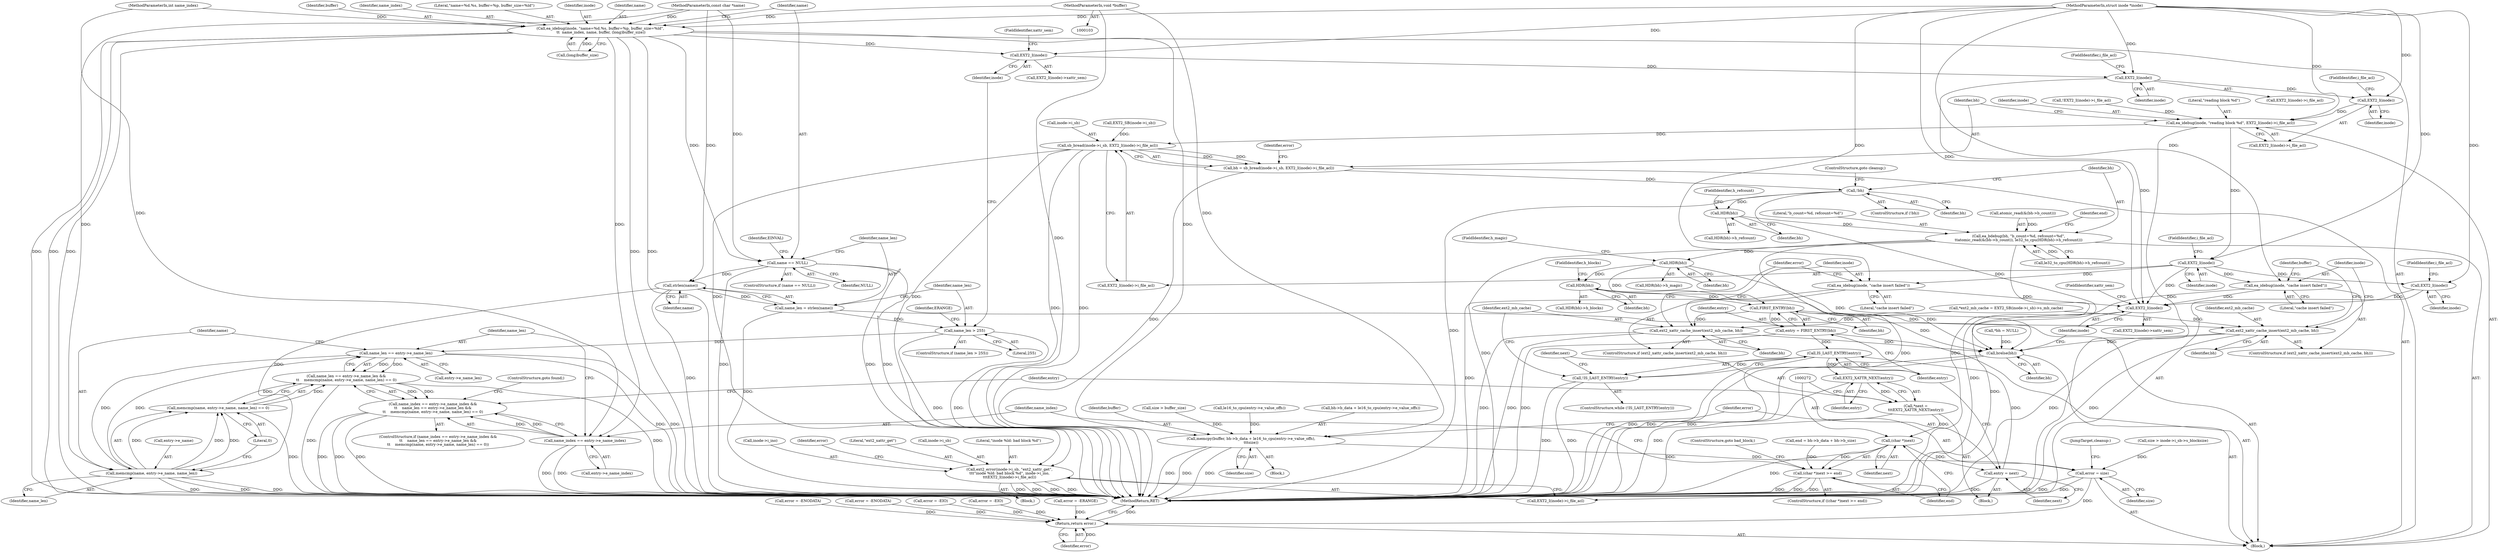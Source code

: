digraph "0_linux_be0726d33cb8f411945884664924bed3cb8c70ee_7@pointer" {
"1000107" [label="(MethodParameterIn,void *buffer)"];
"1000128" [label="(Call,ea_idebug(inode, \"name=%d.%s, buffer=%p, buffer_size=%ld\",\n \t\t  name_index, name, buffer, (long)buffer_size))"];
"1000138" [label="(Call,name == NULL)"];
"1000146" [label="(Call,strlen(name))"];
"1000144" [label="(Call,name_len = strlen(name))"];
"1000149" [label="(Call,name_len > 255)"];
"1000284" [label="(Call,name_len == entry->e_name_len)"];
"1000283" [label="(Call,name_len == entry->e_name_len &&\n\t\t    memcmp(name, entry->e_name, name_len) == 0)"];
"1000277" [label="(Call,name_index == entry->e_name_index &&\n\t\t    name_len == entry->e_name_len &&\n\t\t    memcmp(name, entry->e_name, name_len) == 0)"];
"1000290" [label="(Call,memcmp(name, entry->e_name, name_len))"];
"1000289" [label="(Call,memcmp(name, entry->e_name, name_len) == 0)"];
"1000158" [label="(Call,EXT2_I(inode))"];
"1000168" [label="(Call,EXT2_I(inode))"];
"1000176" [label="(Call,EXT2_I(inode))"];
"1000172" [label="(Call,ea_idebug(inode, \"reading block %d\", EXT2_I(inode)->i_file_acl))"];
"1000181" [label="(Call,sb_bread(inode->i_sb, EXT2_I(inode)->i_file_acl))"];
"1000179" [label="(Call,bh = sb_bread(inode->i_sb, EXT2_I(inode)->i_file_acl))"];
"1000194" [label="(Call,!bh)"];
"1000207" [label="(Call,HDR(bh))"];
"1000197" [label="(Call,ea_bdebug(bh, \"b_count=%d, refcount=%d\",\n\t\tatomic_read(&(bh->b_count)), le32_to_cpu(HDR(bh)->h_refcount)))"];
"1000223" [label="(Call,HDR(bh))"];
"1000230" [label="(Call,HDR(bh))"];
"1000257" [label="(Call,FIRST_ENTRY(bh))"];
"1000255" [label="(Call,entry = FIRST_ENTRY(bh))"];
"1000261" [label="(Call,IS_LAST_ENTRY(entry))"];
"1000260" [label="(Call,!IS_LAST_ENTRY(entry))"];
"1000267" [label="(Call,EXT2_XATTR_NEXT(entry))"];
"1000265" [label="(Call,*next =\n\t\t\tEXT2_XATTR_NEXT(entry))"];
"1000271" [label="(Call,(char *)next)"];
"1000270" [label="(Call,(char *)next >= end)"];
"1000298" [label="(Call,entry = next)"];
"1000302" [label="(Call,ext2_xattr_cache_insert(ext2_mb_cache, bh))"];
"1000383" [label="(Call,brelse(bh))"];
"1000350" [label="(Call,ext2_xattr_cache_insert(ext2_mb_cache, bh))"];
"1000237" [label="(Call,ext2_error(inode->i_sb, \"ext2_xattr_get\",\n\t\t\t\"inode %ld: bad block %d\", inode->i_ino,\n\t\t\tEXT2_I(inode)->i_file_acl))"];
"1000186" [label="(Call,EXT2_I(inode))"];
"1000247" [label="(Call,EXT2_I(inode))"];
"1000388" [label="(Call,EXT2_I(inode))"];
"1000305" [label="(Call,ea_idebug(inode, \"cache insert failed\"))"];
"1000353" [label="(Call,ea_idebug(inode, \"cache insert failed\"))"];
"1000278" [label="(Call,name_index == entry->e_name_index)"];
"1000368" [label="(Call,memcpy(buffer, bh->b_data + le16_to_cpu(entry->e_value_offs),\n\t\t\tsize))"];
"1000379" [label="(Call,error = size)"];
"1000391" [label="(Return,return error;)"];
"1000251" [label="(Identifier,error)"];
"1000105" [label="(MethodParameterIn,int name_index)"];
"1000388" [label="(Call,EXT2_I(inode))"];
"1000230" [label="(Call,HDR(bh))"];
"1000374" [label="(Call,le16_to_cpu(entry->e_value_offs))"];
"1000391" [label="(Return,return error;)"];
"1000354" [label="(Identifier,inode)"];
"1000131" [label="(Identifier,name_index)"];
"1000359" [label="(Call,error = -ERANGE)"];
"1000370" [label="(Call,bh->b_data + le16_to_cpu(entry->e_value_offs))"];
"1000107" [label="(MethodParameterIn,void *buffer)"];
"1000232" [label="(FieldIdentifier,h_blocks)"];
"1000222" [label="(Call,HDR(bh)->h_magic)"];
"1000256" [label="(Identifier,entry)"];
"1000267" [label="(Call,EXT2_XATTR_NEXT(entry))"];
"1000297" [label="(ControlStructure,goto found;)"];
"1000389" [label="(Identifier,inode)"];
"1000206" [label="(Call,HDR(bh)->h_refcount)"];
"1000393" [label="(MethodReturn,RET)"];
"1000186" [label="(Call,EXT2_I(inode))"];
"1000303" [label="(Identifier,ext2_mb_cache)"];
"1000296" [label="(Literal,0)"];
"1000274" [label="(Identifier,end)"];
"1000258" [label="(Identifier,bh)"];
"1000199" [label="(Literal,\"b_count=%d, refcount=%d\")"];
"1000151" [label="(Literal,255)"];
"1000130" [label="(Literal,\"name=%d.%s, buffer=%p, buffer_size=%ld\")"];
"1000176" [label="(Call,EXT2_I(inode))"];
"1000150" [label="(Identifier,name_len)"];
"1000172" [label="(Call,ea_idebug(inode, \"reading block %d\", EXT2_I(inode)->i_file_acl))"];
"1000309" [label="(Identifier,error)"];
"1000380" [label="(Identifier,error)"];
"1000229" [label="(Call,HDR(bh)->h_blocks)"];
"1000209" [label="(FieldIdentifier,h_refcount)"];
"1000357" [label="(Identifier,buffer)"];
"1000353" [label="(Call,ea_idebug(inode, \"cache insert failed\"))"];
"1000384" [label="(Identifier,bh)"];
"1000145" [label="(Identifier,name_len)"];
"1000167" [label="(Call,EXT2_I(inode)->i_file_acl)"];
"1000306" [label="(Identifier,inode)"];
"1000390" [label="(FieldIdentifier,xattr_sem)"];
"1000266" [label="(Identifier,next)"];
"1000241" [label="(Literal,\"ext2_xattr_get\")"];
"1000349" [label="(ControlStructure,if (ext2_xattr_cache_insert(ext2_mb_cache, bh)))"];
"1000196" [label="(ControlStructure,goto cleanup;)"];
"1000168" [label="(Call,EXT2_I(inode))"];
"1000177" [label="(Identifier,inode)"];
"1000144" [label="(Call,name_len = strlen(name))"];
"1000263" [label="(Block,)"];
"1000195" [label="(Identifier,bh)"];
"1000305" [label="(Call,ea_idebug(inode, \"cache insert failed\"))"];
"1000137" [label="(ControlStructure,if (name == NULL))"];
"1000194" [label="(Call,!bh)"];
"1000198" [label="(Identifier,bh)"];
"1000231" [label="(Identifier,bh)"];
"1000143" [label="(Identifier,EINVAL)"];
"1000270" [label="(Call,(char *)next >= end)"];
"1000285" [label="(Identifier,name_len)"];
"1000161" [label="(Call,error = -ENODATA)"];
"1000197" [label="(Call,ea_bdebug(bh, \"b_count=%d, refcount=%d\",\n\t\tatomic_read(&(bh->b_count)), le32_to_cpu(HDR(bh)->h_refcount)))"];
"1000159" [label="(Identifier,inode)"];
"1000188" [label="(FieldIdentifier,i_file_acl)"];
"1000392" [label="(Identifier,error)"];
"1000265" [label="(Call,*next =\n\t\t\tEXT2_XATTR_NEXT(entry))"];
"1000255" [label="(Call,entry = FIRST_ENTRY(bh))"];
"1000187" [label="(Identifier,inode)"];
"1000308" [label="(Call,error = -ENODATA)"];
"1000295" [label="(Identifier,name_len)"];
"1000248" [label="(Identifier,inode)"];
"1000275" [label="(ControlStructure,goto bad_block;)"];
"1000329" [label="(Call,size > inode->i_sb->s_blocksize)"];
"1000260" [label="(Call,!IS_LAST_ENTRY(entry))"];
"1000154" [label="(Identifier,ERANGE)"];
"1000307" [label="(Literal,\"cache insert failed\")"];
"1000278" [label="(Call,name_index == entry->e_name_index)"];
"1000269" [label="(ControlStructure,if ((char *)next >= end))"];
"1000300" [label="(Identifier,next)"];
"1000304" [label="(Identifier,bh)"];
"1000369" [label="(Identifier,buffer)"];
"1000302" [label="(Call,ext2_xattr_cache_insert(ext2_mb_cache, bh))"];
"1000146" [label="(Call,strlen(name))"];
"1000382" [label="(JumpTarget,cleanup:)"];
"1000368" [label="(Call,memcpy(buffer, bh->b_data + le16_to_cpu(entry->e_value_offs),\n\t\t\tsize))"];
"1000350" [label="(Call,ext2_xattr_cache_insert(ext2_mb_cache, bh))"];
"1000352" [label="(Identifier,bh)"];
"1000160" [label="(FieldIdentifier,xattr_sem)"];
"1000276" [label="(ControlStructure,if (name_index == entry->e_name_index &&\n\t\t    name_len == entry->e_name_len &&\n\t\t    memcmp(name, entry->e_name, name_len) == 0))"];
"1000208" [label="(Identifier,bh)"];
"1000120" [label="(Call,*ext2_mb_cache = EXT2_SB(inode->i_sb)->s_mb_cache)"];
"1000224" [label="(Identifier,bh)"];
"1000185" [label="(Call,EXT2_I(inode)->i_file_acl)"];
"1000181" [label="(Call,sb_bread(inode->i_sb, EXT2_I(inode)->i_file_acl))"];
"1000249" [label="(FieldIdentifier,i_file_acl)"];
"1000379" [label="(Call,error = size)"];
"1000129" [label="(Identifier,inode)"];
"1000358" [label="(Block,)"];
"1000225" [label="(FieldIdentifier,h_magic)"];
"1000261" [label="(Call,IS_LAST_ENTRY(entry))"];
"1000149" [label="(Call,name_len > 255)"];
"1000298" [label="(Call,entry = next)"];
"1000351" [label="(Identifier,ext2_mb_cache)"];
"1000207" [label="(Call,HDR(bh))"];
"1000378" [label="(Identifier,size)"];
"1000190" [label="(Identifier,error)"];
"1000283" [label="(Call,name_len == entry->e_name_len &&\n\t\t    memcmp(name, entry->e_name, name_len) == 0)"];
"1000169" [label="(Identifier,inode)"];
"1000106" [label="(MethodParameterIn,const char *name)"];
"1000134" [label="(Call,(long)buffer_size)"];
"1000277" [label="(Call,name_index == entry->e_name_index &&\n\t\t    name_len == entry->e_name_len &&\n\t\t    memcmp(name, entry->e_name, name_len) == 0)"];
"1000271" [label="(Call,(char *)next)"];
"1000158" [label="(Call,EXT2_I(inode))"];
"1000166" [label="(Call,!EXT2_I(inode)->i_file_acl)"];
"1000235" [label="(Block,)"];
"1000147" [label="(Identifier,name)"];
"1000123" [label="(Call,EXT2_SB(inode->i_sb))"];
"1000148" [label="(ControlStructure,if (name_len > 255))"];
"1000193" [label="(ControlStructure,if (!bh))"];
"1000268" [label="(Identifier,entry)"];
"1000238" [label="(Call,inode->i_sb)"];
"1000246" [label="(Call,EXT2_I(inode)->i_file_acl)"];
"1000262" [label="(Identifier,entry)"];
"1000387" [label="(Call,EXT2_I(inode)->xattr_sem)"];
"1000157" [label="(Call,EXT2_I(inode)->xattr_sem)"];
"1000299" [label="(Identifier,entry)"];
"1000139" [label="(Identifier,name)"];
"1000175" [label="(Call,EXT2_I(inode)->i_file_acl)"];
"1000132" [label="(Identifier,name)"];
"1000381" [label="(Identifier,size)"];
"1000259" [label="(ControlStructure,while (!IS_LAST_ENTRY(entry)))"];
"1000257" [label="(Call,FIRST_ENTRY(bh))"];
"1000250" [label="(Call,error = -EIO)"];
"1000210" [label="(Call,end = bh->b_data + bh->b_size)"];
"1000242" [label="(Literal,\"inode %ld: bad block %d\")"];
"1000284" [label="(Call,name_len == entry->e_name_len)"];
"1000200" [label="(Call,atomic_read(&(bh->b_count)))"];
"1000273" [label="(Identifier,next)"];
"1000179" [label="(Call,bh = sb_bread(inode->i_sb, EXT2_I(inode)->i_file_acl))"];
"1000301" [label="(ControlStructure,if (ext2_xattr_cache_insert(ext2_mb_cache, bh)))"];
"1000279" [label="(Identifier,name_index)"];
"1000178" [label="(FieldIdentifier,i_file_acl)"];
"1000237" [label="(Call,ext2_error(inode->i_sb, \"ext2_xattr_get\",\n\t\t\t\"inode %ld: bad block %d\", inode->i_ino,\n\t\t\tEXT2_I(inode)->i_file_acl))"];
"1000290" [label="(Call,memcmp(name, entry->e_name, name_len))"];
"1000223" [label="(Call,HDR(bh))"];
"1000138" [label="(Call,name == NULL)"];
"1000383" [label="(Call,brelse(bh))"];
"1000180" [label="(Identifier,bh)"];
"1000286" [label="(Call,entry->e_name_len)"];
"1000140" [label="(Identifier,NULL)"];
"1000205" [label="(Call,le32_to_cpu(HDR(bh)->h_refcount))"];
"1000364" [label="(Call,size > buffer_size)"];
"1000291" [label="(Identifier,name)"];
"1000280" [label="(Call,entry->e_name_index)"];
"1000133" [label="(Identifier,buffer)"];
"1000243" [label="(Call,inode->i_ino)"];
"1000109" [label="(Block,)"];
"1000170" [label="(FieldIdentifier,i_file_acl)"];
"1000292" [label="(Call,entry->e_name)"];
"1000174" [label="(Literal,\"reading block %d\")"];
"1000211" [label="(Identifier,end)"];
"1000247" [label="(Call,EXT2_I(inode))"];
"1000173" [label="(Identifier,inode)"];
"1000104" [label="(MethodParameterIn,struct inode *inode)"];
"1000111" [label="(Call,*bh = NULL)"];
"1000355" [label="(Literal,\"cache insert failed\")"];
"1000289" [label="(Call,memcmp(name, entry->e_name, name_len) == 0)"];
"1000189" [label="(Call,error = -EIO)"];
"1000128" [label="(Call,ea_idebug(inode, \"name=%d.%s, buffer=%p, buffer_size=%ld\",\n \t\t  name_index, name, buffer, (long)buffer_size))"];
"1000182" [label="(Call,inode->i_sb)"];
"1000107" -> "1000103"  [label="AST: "];
"1000107" -> "1000393"  [label="DDG: "];
"1000107" -> "1000128"  [label="DDG: "];
"1000107" -> "1000368"  [label="DDG: "];
"1000128" -> "1000109"  [label="AST: "];
"1000128" -> "1000134"  [label="CFG: "];
"1000129" -> "1000128"  [label="AST: "];
"1000130" -> "1000128"  [label="AST: "];
"1000131" -> "1000128"  [label="AST: "];
"1000132" -> "1000128"  [label="AST: "];
"1000133" -> "1000128"  [label="AST: "];
"1000134" -> "1000128"  [label="AST: "];
"1000139" -> "1000128"  [label="CFG: "];
"1000128" -> "1000393"  [label="DDG: "];
"1000128" -> "1000393"  [label="DDG: "];
"1000128" -> "1000393"  [label="DDG: "];
"1000128" -> "1000393"  [label="DDG: "];
"1000128" -> "1000393"  [label="DDG: "];
"1000104" -> "1000128"  [label="DDG: "];
"1000105" -> "1000128"  [label="DDG: "];
"1000106" -> "1000128"  [label="DDG: "];
"1000134" -> "1000128"  [label="DDG: "];
"1000128" -> "1000138"  [label="DDG: "];
"1000128" -> "1000158"  [label="DDG: "];
"1000128" -> "1000278"  [label="DDG: "];
"1000128" -> "1000368"  [label="DDG: "];
"1000138" -> "1000137"  [label="AST: "];
"1000138" -> "1000140"  [label="CFG: "];
"1000139" -> "1000138"  [label="AST: "];
"1000140" -> "1000138"  [label="AST: "];
"1000143" -> "1000138"  [label="CFG: "];
"1000145" -> "1000138"  [label="CFG: "];
"1000138" -> "1000393"  [label="DDG: "];
"1000138" -> "1000393"  [label="DDG: "];
"1000138" -> "1000393"  [label="DDG: "];
"1000106" -> "1000138"  [label="DDG: "];
"1000138" -> "1000146"  [label="DDG: "];
"1000146" -> "1000144"  [label="AST: "];
"1000146" -> "1000147"  [label="CFG: "];
"1000147" -> "1000146"  [label="AST: "];
"1000144" -> "1000146"  [label="CFG: "];
"1000146" -> "1000393"  [label="DDG: "];
"1000146" -> "1000144"  [label="DDG: "];
"1000106" -> "1000146"  [label="DDG: "];
"1000146" -> "1000290"  [label="DDG: "];
"1000144" -> "1000109"  [label="AST: "];
"1000145" -> "1000144"  [label="AST: "];
"1000150" -> "1000144"  [label="CFG: "];
"1000144" -> "1000393"  [label="DDG: "];
"1000144" -> "1000149"  [label="DDG: "];
"1000149" -> "1000148"  [label="AST: "];
"1000149" -> "1000151"  [label="CFG: "];
"1000150" -> "1000149"  [label="AST: "];
"1000151" -> "1000149"  [label="AST: "];
"1000154" -> "1000149"  [label="CFG: "];
"1000159" -> "1000149"  [label="CFG: "];
"1000149" -> "1000393"  [label="DDG: "];
"1000149" -> "1000393"  [label="DDG: "];
"1000149" -> "1000284"  [label="DDG: "];
"1000284" -> "1000283"  [label="AST: "];
"1000284" -> "1000286"  [label="CFG: "];
"1000285" -> "1000284"  [label="AST: "];
"1000286" -> "1000284"  [label="AST: "];
"1000291" -> "1000284"  [label="CFG: "];
"1000283" -> "1000284"  [label="CFG: "];
"1000284" -> "1000393"  [label="DDG: "];
"1000284" -> "1000393"  [label="DDG: "];
"1000284" -> "1000283"  [label="DDG: "];
"1000284" -> "1000283"  [label="DDG: "];
"1000290" -> "1000284"  [label="DDG: "];
"1000284" -> "1000290"  [label="DDG: "];
"1000283" -> "1000277"  [label="AST: "];
"1000283" -> "1000289"  [label="CFG: "];
"1000289" -> "1000283"  [label="AST: "];
"1000277" -> "1000283"  [label="CFG: "];
"1000283" -> "1000393"  [label="DDG: "];
"1000283" -> "1000393"  [label="DDG: "];
"1000283" -> "1000277"  [label="DDG: "];
"1000283" -> "1000277"  [label="DDG: "];
"1000289" -> "1000283"  [label="DDG: "];
"1000289" -> "1000283"  [label="DDG: "];
"1000277" -> "1000276"  [label="AST: "];
"1000277" -> "1000278"  [label="CFG: "];
"1000278" -> "1000277"  [label="AST: "];
"1000297" -> "1000277"  [label="CFG: "];
"1000299" -> "1000277"  [label="CFG: "];
"1000277" -> "1000393"  [label="DDG: "];
"1000277" -> "1000393"  [label="DDG: "];
"1000277" -> "1000393"  [label="DDG: "];
"1000278" -> "1000277"  [label="DDG: "];
"1000278" -> "1000277"  [label="DDG: "];
"1000290" -> "1000289"  [label="AST: "];
"1000290" -> "1000295"  [label="CFG: "];
"1000291" -> "1000290"  [label="AST: "];
"1000292" -> "1000290"  [label="AST: "];
"1000295" -> "1000290"  [label="AST: "];
"1000296" -> "1000290"  [label="CFG: "];
"1000290" -> "1000393"  [label="DDG: "];
"1000290" -> "1000393"  [label="DDG: "];
"1000290" -> "1000393"  [label="DDG: "];
"1000290" -> "1000289"  [label="DDG: "];
"1000290" -> "1000289"  [label="DDG: "];
"1000290" -> "1000289"  [label="DDG: "];
"1000106" -> "1000290"  [label="DDG: "];
"1000289" -> "1000296"  [label="CFG: "];
"1000296" -> "1000289"  [label="AST: "];
"1000289" -> "1000393"  [label="DDG: "];
"1000158" -> "1000157"  [label="AST: "];
"1000158" -> "1000159"  [label="CFG: "];
"1000159" -> "1000158"  [label="AST: "];
"1000160" -> "1000158"  [label="CFG: "];
"1000104" -> "1000158"  [label="DDG: "];
"1000158" -> "1000168"  [label="DDG: "];
"1000168" -> "1000167"  [label="AST: "];
"1000168" -> "1000169"  [label="CFG: "];
"1000169" -> "1000168"  [label="AST: "];
"1000170" -> "1000168"  [label="CFG: "];
"1000104" -> "1000168"  [label="DDG: "];
"1000168" -> "1000176"  [label="DDG: "];
"1000168" -> "1000388"  [label="DDG: "];
"1000176" -> "1000175"  [label="AST: "];
"1000176" -> "1000177"  [label="CFG: "];
"1000177" -> "1000176"  [label="AST: "];
"1000178" -> "1000176"  [label="CFG: "];
"1000176" -> "1000172"  [label="DDG: "];
"1000104" -> "1000176"  [label="DDG: "];
"1000172" -> "1000109"  [label="AST: "];
"1000172" -> "1000175"  [label="CFG: "];
"1000173" -> "1000172"  [label="AST: "];
"1000174" -> "1000172"  [label="AST: "];
"1000175" -> "1000172"  [label="AST: "];
"1000180" -> "1000172"  [label="CFG: "];
"1000172" -> "1000393"  [label="DDG: "];
"1000104" -> "1000172"  [label="DDG: "];
"1000166" -> "1000172"  [label="DDG: "];
"1000172" -> "1000181"  [label="DDG: "];
"1000172" -> "1000186"  [label="DDG: "];
"1000181" -> "1000179"  [label="AST: "];
"1000181" -> "1000185"  [label="CFG: "];
"1000182" -> "1000181"  [label="AST: "];
"1000185" -> "1000181"  [label="AST: "];
"1000179" -> "1000181"  [label="CFG: "];
"1000181" -> "1000393"  [label="DDG: "];
"1000181" -> "1000393"  [label="DDG: "];
"1000181" -> "1000179"  [label="DDG: "];
"1000181" -> "1000179"  [label="DDG: "];
"1000123" -> "1000181"  [label="DDG: "];
"1000181" -> "1000237"  [label="DDG: "];
"1000181" -> "1000237"  [label="DDG: "];
"1000179" -> "1000109"  [label="AST: "];
"1000180" -> "1000179"  [label="AST: "];
"1000190" -> "1000179"  [label="CFG: "];
"1000179" -> "1000393"  [label="DDG: "];
"1000179" -> "1000194"  [label="DDG: "];
"1000194" -> "1000193"  [label="AST: "];
"1000194" -> "1000195"  [label="CFG: "];
"1000195" -> "1000194"  [label="AST: "];
"1000196" -> "1000194"  [label="CFG: "];
"1000198" -> "1000194"  [label="CFG: "];
"1000194" -> "1000393"  [label="DDG: "];
"1000194" -> "1000207"  [label="DDG: "];
"1000194" -> "1000383"  [label="DDG: "];
"1000207" -> "1000206"  [label="AST: "];
"1000207" -> "1000208"  [label="CFG: "];
"1000208" -> "1000207"  [label="AST: "];
"1000209" -> "1000207"  [label="CFG: "];
"1000207" -> "1000197"  [label="DDG: "];
"1000197" -> "1000109"  [label="AST: "];
"1000197" -> "1000205"  [label="CFG: "];
"1000198" -> "1000197"  [label="AST: "];
"1000199" -> "1000197"  [label="AST: "];
"1000200" -> "1000197"  [label="AST: "];
"1000205" -> "1000197"  [label="AST: "];
"1000211" -> "1000197"  [label="CFG: "];
"1000197" -> "1000393"  [label="DDG: "];
"1000197" -> "1000393"  [label="DDG: "];
"1000197" -> "1000393"  [label="DDG: "];
"1000200" -> "1000197"  [label="DDG: "];
"1000205" -> "1000197"  [label="DDG: "];
"1000197" -> "1000223"  [label="DDG: "];
"1000223" -> "1000222"  [label="AST: "];
"1000223" -> "1000224"  [label="CFG: "];
"1000224" -> "1000223"  [label="AST: "];
"1000225" -> "1000223"  [label="CFG: "];
"1000223" -> "1000230"  [label="DDG: "];
"1000223" -> "1000257"  [label="DDG: "];
"1000223" -> "1000383"  [label="DDG: "];
"1000230" -> "1000229"  [label="AST: "];
"1000230" -> "1000231"  [label="CFG: "];
"1000231" -> "1000230"  [label="AST: "];
"1000232" -> "1000230"  [label="CFG: "];
"1000230" -> "1000257"  [label="DDG: "];
"1000230" -> "1000383"  [label="DDG: "];
"1000257" -> "1000255"  [label="AST: "];
"1000257" -> "1000258"  [label="CFG: "];
"1000258" -> "1000257"  [label="AST: "];
"1000255" -> "1000257"  [label="CFG: "];
"1000257" -> "1000255"  [label="DDG: "];
"1000257" -> "1000302"  [label="DDG: "];
"1000257" -> "1000350"  [label="DDG: "];
"1000257" -> "1000383"  [label="DDG: "];
"1000255" -> "1000109"  [label="AST: "];
"1000256" -> "1000255"  [label="AST: "];
"1000262" -> "1000255"  [label="CFG: "];
"1000255" -> "1000393"  [label="DDG: "];
"1000255" -> "1000261"  [label="DDG: "];
"1000261" -> "1000260"  [label="AST: "];
"1000261" -> "1000262"  [label="CFG: "];
"1000262" -> "1000261"  [label="AST: "];
"1000260" -> "1000261"  [label="CFG: "];
"1000261" -> "1000393"  [label="DDG: "];
"1000261" -> "1000260"  [label="DDG: "];
"1000298" -> "1000261"  [label="DDG: "];
"1000261" -> "1000267"  [label="DDG: "];
"1000260" -> "1000259"  [label="AST: "];
"1000266" -> "1000260"  [label="CFG: "];
"1000303" -> "1000260"  [label="CFG: "];
"1000260" -> "1000393"  [label="DDG: "];
"1000260" -> "1000393"  [label="DDG: "];
"1000267" -> "1000265"  [label="AST: "];
"1000267" -> "1000268"  [label="CFG: "];
"1000268" -> "1000267"  [label="AST: "];
"1000265" -> "1000267"  [label="CFG: "];
"1000267" -> "1000393"  [label="DDG: "];
"1000267" -> "1000265"  [label="DDG: "];
"1000265" -> "1000263"  [label="AST: "];
"1000266" -> "1000265"  [label="AST: "];
"1000272" -> "1000265"  [label="CFG: "];
"1000265" -> "1000393"  [label="DDG: "];
"1000265" -> "1000271"  [label="DDG: "];
"1000271" -> "1000270"  [label="AST: "];
"1000271" -> "1000273"  [label="CFG: "];
"1000272" -> "1000271"  [label="AST: "];
"1000273" -> "1000271"  [label="AST: "];
"1000274" -> "1000271"  [label="CFG: "];
"1000271" -> "1000393"  [label="DDG: "];
"1000271" -> "1000270"  [label="DDG: "];
"1000271" -> "1000298"  [label="DDG: "];
"1000270" -> "1000269"  [label="AST: "];
"1000270" -> "1000274"  [label="CFG: "];
"1000274" -> "1000270"  [label="AST: "];
"1000275" -> "1000270"  [label="CFG: "];
"1000279" -> "1000270"  [label="CFG: "];
"1000270" -> "1000393"  [label="DDG: "];
"1000270" -> "1000393"  [label="DDG: "];
"1000270" -> "1000393"  [label="DDG: "];
"1000210" -> "1000270"  [label="DDG: "];
"1000298" -> "1000263"  [label="AST: "];
"1000298" -> "1000300"  [label="CFG: "];
"1000299" -> "1000298"  [label="AST: "];
"1000300" -> "1000298"  [label="AST: "];
"1000262" -> "1000298"  [label="CFG: "];
"1000298" -> "1000393"  [label="DDG: "];
"1000302" -> "1000301"  [label="AST: "];
"1000302" -> "1000304"  [label="CFG: "];
"1000303" -> "1000302"  [label="AST: "];
"1000304" -> "1000302"  [label="AST: "];
"1000306" -> "1000302"  [label="CFG: "];
"1000309" -> "1000302"  [label="CFG: "];
"1000302" -> "1000393"  [label="DDG: "];
"1000302" -> "1000393"  [label="DDG: "];
"1000120" -> "1000302"  [label="DDG: "];
"1000302" -> "1000383"  [label="DDG: "];
"1000383" -> "1000109"  [label="AST: "];
"1000383" -> "1000384"  [label="CFG: "];
"1000384" -> "1000383"  [label="AST: "];
"1000389" -> "1000383"  [label="CFG: "];
"1000383" -> "1000393"  [label="DDG: "];
"1000383" -> "1000393"  [label="DDG: "];
"1000111" -> "1000383"  [label="DDG: "];
"1000350" -> "1000383"  [label="DDG: "];
"1000350" -> "1000349"  [label="AST: "];
"1000350" -> "1000352"  [label="CFG: "];
"1000351" -> "1000350"  [label="AST: "];
"1000352" -> "1000350"  [label="AST: "];
"1000354" -> "1000350"  [label="CFG: "];
"1000357" -> "1000350"  [label="CFG: "];
"1000350" -> "1000393"  [label="DDG: "];
"1000350" -> "1000393"  [label="DDG: "];
"1000120" -> "1000350"  [label="DDG: "];
"1000237" -> "1000235"  [label="AST: "];
"1000237" -> "1000246"  [label="CFG: "];
"1000238" -> "1000237"  [label="AST: "];
"1000241" -> "1000237"  [label="AST: "];
"1000242" -> "1000237"  [label="AST: "];
"1000243" -> "1000237"  [label="AST: "];
"1000246" -> "1000237"  [label="AST: "];
"1000251" -> "1000237"  [label="CFG: "];
"1000237" -> "1000393"  [label="DDG: "];
"1000237" -> "1000393"  [label="DDG: "];
"1000237" -> "1000393"  [label="DDG: "];
"1000237" -> "1000393"  [label="DDG: "];
"1000186" -> "1000185"  [label="AST: "];
"1000186" -> "1000187"  [label="CFG: "];
"1000187" -> "1000186"  [label="AST: "];
"1000188" -> "1000186"  [label="CFG: "];
"1000104" -> "1000186"  [label="DDG: "];
"1000186" -> "1000247"  [label="DDG: "];
"1000186" -> "1000305"  [label="DDG: "];
"1000186" -> "1000353"  [label="DDG: "];
"1000186" -> "1000388"  [label="DDG: "];
"1000247" -> "1000246"  [label="AST: "];
"1000247" -> "1000248"  [label="CFG: "];
"1000248" -> "1000247"  [label="AST: "];
"1000249" -> "1000247"  [label="CFG: "];
"1000104" -> "1000247"  [label="DDG: "];
"1000247" -> "1000388"  [label="DDG: "];
"1000388" -> "1000387"  [label="AST: "];
"1000388" -> "1000389"  [label="CFG: "];
"1000389" -> "1000388"  [label="AST: "];
"1000390" -> "1000388"  [label="CFG: "];
"1000388" -> "1000393"  [label="DDG: "];
"1000305" -> "1000388"  [label="DDG: "];
"1000353" -> "1000388"  [label="DDG: "];
"1000104" -> "1000388"  [label="DDG: "];
"1000305" -> "1000301"  [label="AST: "];
"1000305" -> "1000307"  [label="CFG: "];
"1000306" -> "1000305"  [label="AST: "];
"1000307" -> "1000305"  [label="AST: "];
"1000309" -> "1000305"  [label="CFG: "];
"1000305" -> "1000393"  [label="DDG: "];
"1000104" -> "1000305"  [label="DDG: "];
"1000353" -> "1000349"  [label="AST: "];
"1000353" -> "1000355"  [label="CFG: "];
"1000354" -> "1000353"  [label="AST: "];
"1000355" -> "1000353"  [label="AST: "];
"1000357" -> "1000353"  [label="CFG: "];
"1000353" -> "1000393"  [label="DDG: "];
"1000104" -> "1000353"  [label="DDG: "];
"1000278" -> "1000280"  [label="CFG: "];
"1000279" -> "1000278"  [label="AST: "];
"1000280" -> "1000278"  [label="AST: "];
"1000285" -> "1000278"  [label="CFG: "];
"1000278" -> "1000393"  [label="DDG: "];
"1000278" -> "1000393"  [label="DDG: "];
"1000105" -> "1000278"  [label="DDG: "];
"1000368" -> "1000358"  [label="AST: "];
"1000368" -> "1000378"  [label="CFG: "];
"1000369" -> "1000368"  [label="AST: "];
"1000370" -> "1000368"  [label="AST: "];
"1000378" -> "1000368"  [label="AST: "];
"1000380" -> "1000368"  [label="CFG: "];
"1000368" -> "1000393"  [label="DDG: "];
"1000368" -> "1000393"  [label="DDG: "];
"1000368" -> "1000393"  [label="DDG: "];
"1000374" -> "1000368"  [label="DDG: "];
"1000364" -> "1000368"  [label="DDG: "];
"1000368" -> "1000379"  [label="DDG: "];
"1000379" -> "1000109"  [label="AST: "];
"1000379" -> "1000381"  [label="CFG: "];
"1000380" -> "1000379"  [label="AST: "];
"1000381" -> "1000379"  [label="AST: "];
"1000382" -> "1000379"  [label="CFG: "];
"1000379" -> "1000393"  [label="DDG: "];
"1000379" -> "1000393"  [label="DDG: "];
"1000329" -> "1000379"  [label="DDG: "];
"1000379" -> "1000391"  [label="DDG: "];
"1000391" -> "1000109"  [label="AST: "];
"1000391" -> "1000392"  [label="CFG: "];
"1000392" -> "1000391"  [label="AST: "];
"1000393" -> "1000391"  [label="CFG: "];
"1000391" -> "1000393"  [label="DDG: "];
"1000392" -> "1000391"  [label="DDG: "];
"1000308" -> "1000391"  [label="DDG: "];
"1000250" -> "1000391"  [label="DDG: "];
"1000189" -> "1000391"  [label="DDG: "];
"1000359" -> "1000391"  [label="DDG: "];
"1000161" -> "1000391"  [label="DDG: "];
}

